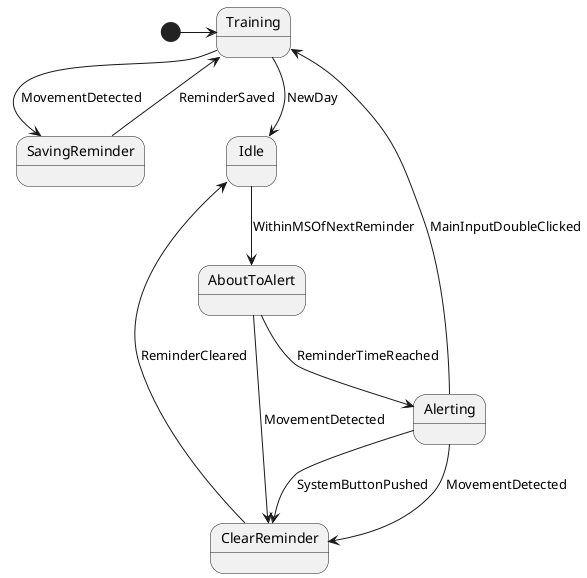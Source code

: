 @startuml
                    [*] -> Training
state Training
state SavingReminder
state Idle
state AboutToAlert
state Alerting
state ClearReminder

Training --> SavingReminder : MovementDetected
Training --> Idle : NewDay
SavingReminder --> Training : ReminderSaved
Idle --> AboutToAlert : WithinMSOfNextReminder
AboutToAlert --> Alerting : ReminderTimeReached
AboutToAlert --> ClearReminder : MovementDetected
Alerting --> Training : MainInputDoubleClicked
Alerting --> ClearReminder : SystemButtonPushed
Alerting --> ClearReminder : MovementDetected
ClearReminder --> Idle : ReminderCleared
@enduml                    
